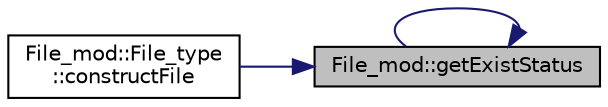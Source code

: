 digraph "File_mod::getExistStatus"
{
 // LATEX_PDF_SIZE
  edge [fontname="Helvetica",fontsize="10",labelfontname="Helvetica",labelfontsize="10"];
  node [fontname="Helvetica",fontsize="10",shape=record];
  rankdir="RL";
  Node1 [label="File_mod::getExistStatus",height=0.2,width=0.4,color="black", fillcolor="grey75", style="filled", fontcolor="black",tooltip=" "];
  Node1 -> Node2 [dir="back",color="midnightblue",fontsize="10",style="solid",fontname="Helvetica"];
  Node2 [label="File_mod::File_type\l::constructFile",height=0.2,width=0.4,color="black", fillcolor="white", style="filled",URL="$structFile__mod_1_1File__type.html#aee638f81eac7b64fe1bcdbbc75a65f7f",tooltip=" "];
  Node1 -> Node1 [dir="back",color="midnightblue",fontsize="10",style="solid",fontname="Helvetica"];
}
